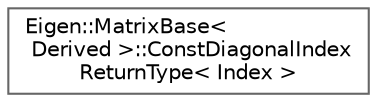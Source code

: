 digraph "类继承关系图"
{
 // LATEX_PDF_SIZE
  bgcolor="transparent";
  edge [fontname=Helvetica,fontsize=10,labelfontname=Helvetica,labelfontsize=10];
  node [fontname=Helvetica,fontsize=10,shape=box,height=0.2,width=0.4];
  rankdir="LR";
  Node0 [id="Node000000",label="Eigen::MatrixBase\<\l Derived \>::ConstDiagonalIndex\lReturnType\< Index \>",height=0.2,width=0.4,color="grey40", fillcolor="white", style="filled",URL="$struct_eigen_1_1_matrix_base_1_1_const_diagonal_index_return_type.html",tooltip=" "];
}
